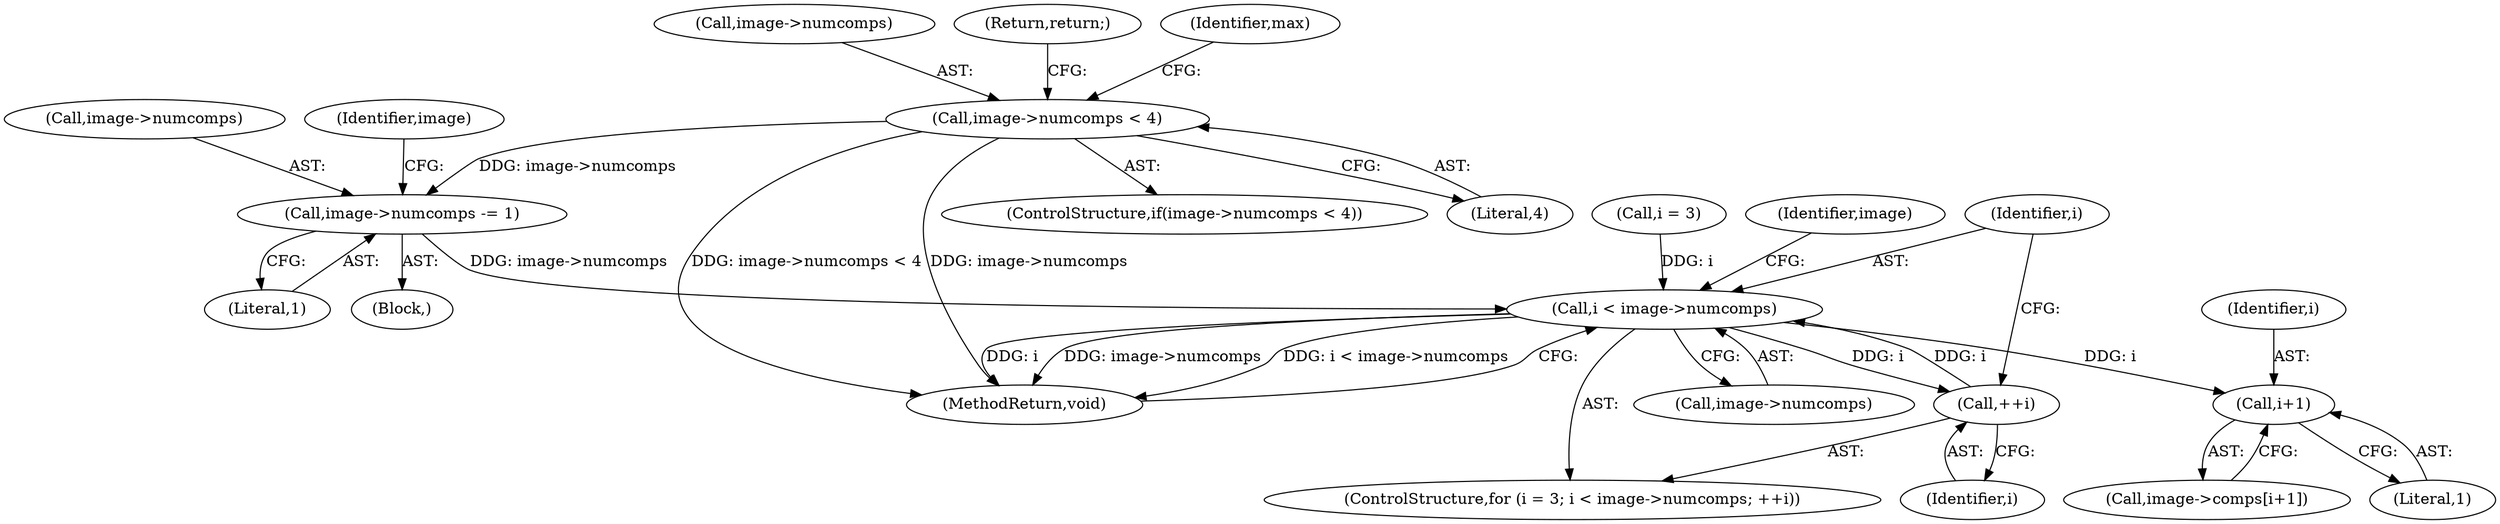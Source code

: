 digraph "0_openjpeg_162f6199c0cd3ec1c6c6dc65e41b2faab92b2d91@pointer" {
"1000141" [label="(Call,image->numcomps < 4)"];
"1000405" [label="(Call,image->numcomps -= 1)"];
"1000419" [label="(Call,i < image->numcomps)"];
"1000424" [label="(Call,++i)"];
"1000439" [label="(Call,i+1)"];
"1000440" [label="(Identifier,i)"];
"1000409" [label="(Literal,1)"];
"1000141" [label="(Call,image->numcomps < 4)"];
"1000420" [label="(Identifier,i)"];
"1000416" [label="(Call,i = 3)"];
"1000435" [label="(Call,image->comps[i+1])"];
"1000406" [label="(Call,image->numcomps)"];
"1000424" [label="(Call,++i)"];
"1000439" [label="(Call,i+1)"];
"1000140" [label="(ControlStructure,if(image->numcomps < 4))"];
"1000142" [label="(Call,image->numcomps)"];
"1000441" [label="(Literal,1)"];
"1000145" [label="(Literal,4)"];
"1000415" [label="(ControlStructure,for (i = 3; i < image->numcomps; ++i))"];
"1000419" [label="(Call,i < image->numcomps)"];
"1000431" [label="(Identifier,image)"];
"1000405" [label="(Call,image->numcomps -= 1)"];
"1000146" [label="(Return,return;)"];
"1000425" [label="(Identifier,i)"];
"1000148" [label="(Identifier,max)"];
"1000109" [label="(Block,)"];
"1000412" [label="(Identifier,image)"];
"1000421" [label="(Call,image->numcomps)"];
"1000448" [label="(MethodReturn,void)"];
"1000141" -> "1000140"  [label="AST: "];
"1000141" -> "1000145"  [label="CFG: "];
"1000142" -> "1000141"  [label="AST: "];
"1000145" -> "1000141"  [label="AST: "];
"1000146" -> "1000141"  [label="CFG: "];
"1000148" -> "1000141"  [label="CFG: "];
"1000141" -> "1000448"  [label="DDG: image->numcomps"];
"1000141" -> "1000448"  [label="DDG: image->numcomps < 4"];
"1000141" -> "1000405"  [label="DDG: image->numcomps"];
"1000405" -> "1000109"  [label="AST: "];
"1000405" -> "1000409"  [label="CFG: "];
"1000406" -> "1000405"  [label="AST: "];
"1000409" -> "1000405"  [label="AST: "];
"1000412" -> "1000405"  [label="CFG: "];
"1000405" -> "1000419"  [label="DDG: image->numcomps"];
"1000419" -> "1000415"  [label="AST: "];
"1000419" -> "1000421"  [label="CFG: "];
"1000420" -> "1000419"  [label="AST: "];
"1000421" -> "1000419"  [label="AST: "];
"1000431" -> "1000419"  [label="CFG: "];
"1000448" -> "1000419"  [label="CFG: "];
"1000419" -> "1000448"  [label="DDG: i"];
"1000419" -> "1000448"  [label="DDG: image->numcomps"];
"1000419" -> "1000448"  [label="DDG: i < image->numcomps"];
"1000424" -> "1000419"  [label="DDG: i"];
"1000416" -> "1000419"  [label="DDG: i"];
"1000419" -> "1000424"  [label="DDG: i"];
"1000419" -> "1000439"  [label="DDG: i"];
"1000424" -> "1000415"  [label="AST: "];
"1000424" -> "1000425"  [label="CFG: "];
"1000425" -> "1000424"  [label="AST: "];
"1000420" -> "1000424"  [label="CFG: "];
"1000439" -> "1000435"  [label="AST: "];
"1000439" -> "1000441"  [label="CFG: "];
"1000440" -> "1000439"  [label="AST: "];
"1000441" -> "1000439"  [label="AST: "];
"1000435" -> "1000439"  [label="CFG: "];
}
